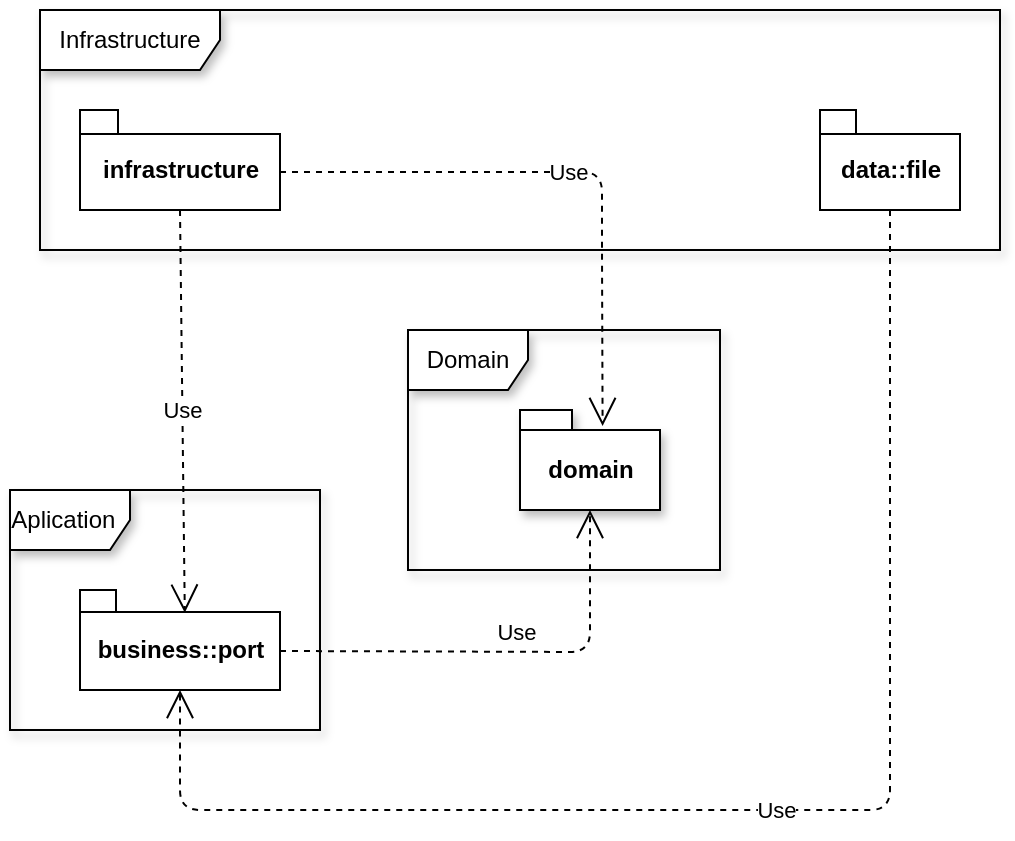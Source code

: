 <mxfile version="12.9.13" type="device"><diagram id="e49ysmFF5czhPF0tXfw3" name="Page-1"><mxGraphModel dx="782" dy="497" grid="1" gridSize="10" guides="1" tooltips="1" connect="1" arrows="1" fold="1" page="1" pageScale="1" pageWidth="827" pageHeight="1169" math="0" shadow="0"><root><mxCell id="0"/><mxCell id="1" parent="0"/><mxCell id="z7XaGN8dfsqcd7LG6oMl-1" value="business::port" style="shape=folder;fontStyle=1;spacingTop=10;tabWidth=18;tabHeight=11;tabPosition=left;html=1;" parent="1" vertex="1"><mxGeometry x="95" y="330" width="100" height="50" as="geometry"/></mxCell><mxCell id="z7XaGN8dfsqcd7LG6oMl-2" value="data::file" style="shape=folder;fontStyle=1;spacingTop=10;tabWidth=18;tabHeight=12;tabPosition=left;html=1;" parent="1" vertex="1"><mxGeometry x="465" y="90" width="70" height="50" as="geometry"/></mxCell><mxCell id="z7XaGN8dfsqcd7LG6oMl-3" value="infrastructure" style="shape=folder;fontStyle=1;spacingTop=10;tabWidth=19;tabHeight=12;tabPosition=left;html=1;" parent="1" vertex="1"><mxGeometry x="95" y="90" width="100" height="50" as="geometry"/></mxCell><mxCell id="z7XaGN8dfsqcd7LG6oMl-8" value="Infrastructure" style="shape=umlFrame;whiteSpace=wrap;html=1;width=90;height=30;gradientColor=none;swimlaneFillColor=none;shadow=1;" parent="1" vertex="1"><mxGeometry x="75" y="40" width="480" height="120" as="geometry"/></mxCell><mxCell id="z7XaGN8dfsqcd7LG6oMl-9" value="Aplication&amp;nbsp;&amp;nbsp;" style="shape=umlFrame;whiteSpace=wrap;html=1;width=60;height=30;fillColor=#ffffff;comic=0;shadow=1;" parent="1" vertex="1"><mxGeometry x="60" y="280" width="155" height="120" as="geometry"/></mxCell><mxCell id="YFm52GdoCn0k9v9s70IL-1" value="Domain" style="shape=umlFrame;whiteSpace=wrap;html=1;width=60;height=30;fillColor=#ffffff;comic=0;shadow=1;" parent="1" vertex="1"><mxGeometry x="259" y="200" width="156" height="120" as="geometry"/></mxCell><mxCell id="YFm52GdoCn0k9v9s70IL-2" value="domain" style="shape=folder;fontStyle=1;spacingTop=10;tabWidth=26;tabHeight=10;tabPosition=left;html=1;shadow=1;comic=0;fillColor=#ffffff;gradientColor=none;" parent="1" vertex="1"><mxGeometry x="315" y="240" width="70" height="50" as="geometry"/></mxCell><mxCell id="ya7y-L1SQdZY_0_t47dP-3" value="Use" style="endArrow=open;endSize=12;dashed=1;html=1;exitX=0.5;exitY=1;exitDx=0;exitDy=0;exitPerimeter=0;entryX=0.524;entryY=0.227;entryDx=0;entryDy=0;entryPerimeter=0;" edge="1" parent="1" source="z7XaGN8dfsqcd7LG6oMl-3" target="z7XaGN8dfsqcd7LG6oMl-1"><mxGeometry width="160" relative="1" as="geometry"><mxPoint x="310" y="310" as="sourcePoint"/><mxPoint x="150" y="330" as="targetPoint"/></mxGeometry></mxCell><mxCell id="ya7y-L1SQdZY_0_t47dP-4" value="Use" style="endArrow=open;endSize=12;dashed=1;html=1;entryX=0.5;entryY=1;entryDx=0;entryDy=0;entryPerimeter=0;exitX=0;exitY=0;exitDx=100;exitDy=30.5;exitPerimeter=0;" edge="1" parent="1" source="z7XaGN8dfsqcd7LG6oMl-1" target="YFm52GdoCn0k9v9s70IL-2"><mxGeometry x="0.046" y="10" width="160" relative="1" as="geometry"><mxPoint x="200" y="361" as="sourcePoint"/><mxPoint x="470" y="310" as="targetPoint"/><Array as="points"><mxPoint x="350" y="361"/></Array><mxPoint as="offset"/></mxGeometry></mxCell><mxCell id="ya7y-L1SQdZY_0_t47dP-6" value="Use" style="endArrow=open;endSize=12;dashed=1;html=1;exitX=0;exitY=0;exitDx=100;exitDy=31;exitPerimeter=0;entryX=0.59;entryY=0.16;entryDx=0;entryDy=0;entryPerimeter=0;" edge="1" parent="1" source="z7XaGN8dfsqcd7LG6oMl-3" target="YFm52GdoCn0k9v9s70IL-2"><mxGeometry width="160" relative="1" as="geometry"><mxPoint x="310" y="310" as="sourcePoint"/><mxPoint x="278" y="280" as="targetPoint"/><Array as="points"><mxPoint x="356" y="121"/><mxPoint x="356" y="161"/></Array></mxGeometry></mxCell><mxCell id="ya7y-L1SQdZY_0_t47dP-7" value="Use" style="endArrow=open;endSize=12;dashed=1;html=1;exitX=0.5;exitY=1;exitDx=0;exitDy=0;exitPerimeter=0;entryX=0.5;entryY=1;entryDx=0;entryDy=0;entryPerimeter=0;" edge="1" parent="1" source="z7XaGN8dfsqcd7LG6oMl-2" target="z7XaGN8dfsqcd7LG6oMl-1"><mxGeometry width="160" relative="1" as="geometry"><mxPoint x="435" y="310" as="sourcePoint"/><mxPoint x="595" y="310" as="targetPoint"/><Array as="points"><mxPoint x="500" y="440"/><mxPoint x="145" y="440"/></Array></mxGeometry></mxCell></root></mxGraphModel></diagram></mxfile>
